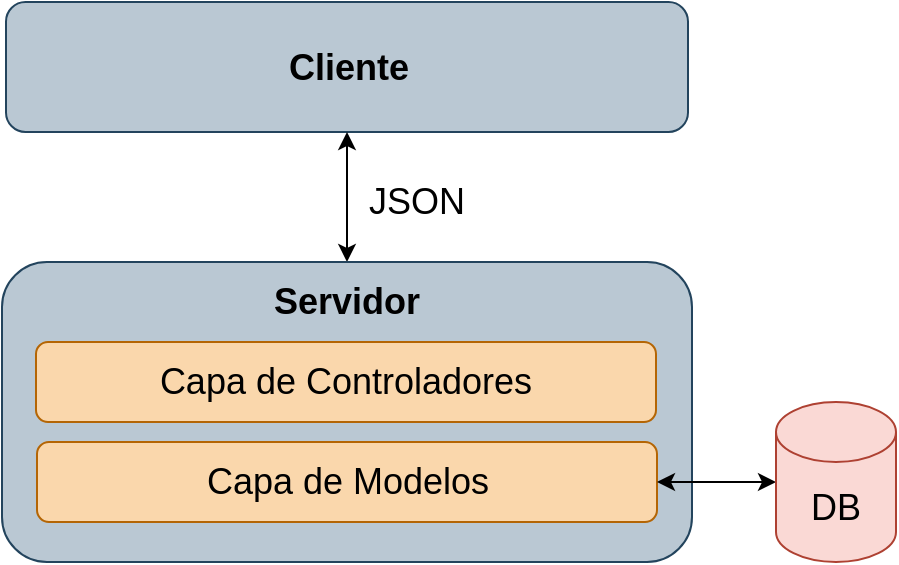 <mxfile version="21.6.5" type="device">
  <diagram name="Page-1" id="QArdhgqGYWnSluUq844a">
    <mxGraphModel dx="1114" dy="576" grid="1" gridSize="10" guides="1" tooltips="1" connect="1" arrows="1" fold="1" page="1" pageScale="1" pageWidth="850" pageHeight="1100" math="0" shadow="0">
      <root>
        <mxCell id="0" />
        <mxCell id="1" parent="0" />
        <mxCell id="5szk---XClKsi9Hrr3oe-1" value="" style="rounded=1;whiteSpace=wrap;html=1;fillColor=#bac8d3;strokeColor=#23445d;fontSize=18;" parent="1" vertex="1">
          <mxGeometry x="255" y="130" width="341" height="65" as="geometry" />
        </mxCell>
        <mxCell id="5szk---XClKsi9Hrr3oe-6" value="" style="edgeStyle=orthogonalEdgeStyle;rounded=0;orthogonalLoop=1;jettySize=auto;html=1;fontSize=18;startArrow=classic;startFill=1;" parent="1" source="5szk---XClKsi9Hrr3oe-3" target="5szk---XClKsi9Hrr3oe-1" edge="1">
          <mxGeometry relative="1" as="geometry" />
        </mxCell>
        <mxCell id="5szk---XClKsi9Hrr3oe-3" value="" style="rounded=1;whiteSpace=wrap;html=1;fillColor=#bac8d3;strokeColor=#23445d;fontSize=18;" parent="1" vertex="1">
          <mxGeometry x="253" y="260" width="345" height="150" as="geometry" />
        </mxCell>
        <mxCell id="5szk---XClKsi9Hrr3oe-4" value="Cliente" style="text;html=1;align=center;verticalAlign=middle;resizable=0;points=[];autosize=1;strokeColor=none;fillColor=none;fontStyle=1;fontSize=18;" parent="1" vertex="1">
          <mxGeometry x="385.5" y="142.5" width="80" height="40" as="geometry" />
        </mxCell>
        <mxCell id="5szk---XClKsi9Hrr3oe-5" value="Servidor" style="text;html=1;align=center;verticalAlign=middle;resizable=0;points=[];autosize=1;strokeColor=none;fillColor=none;fontStyle=1;fontSize=18;" parent="1" vertex="1">
          <mxGeometry x="375" y="260" width="100" height="40" as="geometry" />
        </mxCell>
        <mxCell id="5szk---XClKsi9Hrr3oe-9" value="JSON" style="text;html=1;align=center;verticalAlign=middle;resizable=0;points=[];autosize=1;strokeColor=none;fillColor=none;fontSize=18;" parent="1" vertex="1">
          <mxGeometry x="425" y="210" width="70" height="40" as="geometry" />
        </mxCell>
        <mxCell id="5szk---XClKsi9Hrr3oe-11" value="Capa de Controladores" style="rounded=1;whiteSpace=wrap;html=1;fillColor=#fad7ac;strokeColor=#b46504;fontSize=18;" parent="1" vertex="1">
          <mxGeometry x="270" y="300" width="310" height="40" as="geometry" />
        </mxCell>
        <mxCell id="5szk---XClKsi9Hrr3oe-12" value="Capa de Modelos" style="rounded=1;whiteSpace=wrap;html=1;fillColor=#fad7ac;strokeColor=#b46504;fontSize=18;" parent="1" vertex="1">
          <mxGeometry x="270.5" y="350" width="310" height="40" as="geometry" />
        </mxCell>
        <mxCell id="d1CQOXOWRLRLBNxTb-bh-1" style="edgeStyle=orthogonalEdgeStyle;rounded=0;orthogonalLoop=1;jettySize=auto;html=1;fontSize=18;startArrow=classic;startFill=1;" parent="1" source="5szk---XClKsi9Hrr3oe-14" target="5szk---XClKsi9Hrr3oe-12" edge="1">
          <mxGeometry relative="1" as="geometry" />
        </mxCell>
        <mxCell id="5szk---XClKsi9Hrr3oe-14" value="DB" style="shape=cylinder3;whiteSpace=wrap;html=1;boundedLbl=1;backgroundOutline=1;size=15;fillColor=#fad9d5;strokeColor=#ae4132;fontSize=18;" parent="1" vertex="1">
          <mxGeometry x="640" y="330" width="60" height="80" as="geometry" />
        </mxCell>
      </root>
    </mxGraphModel>
  </diagram>
</mxfile>
